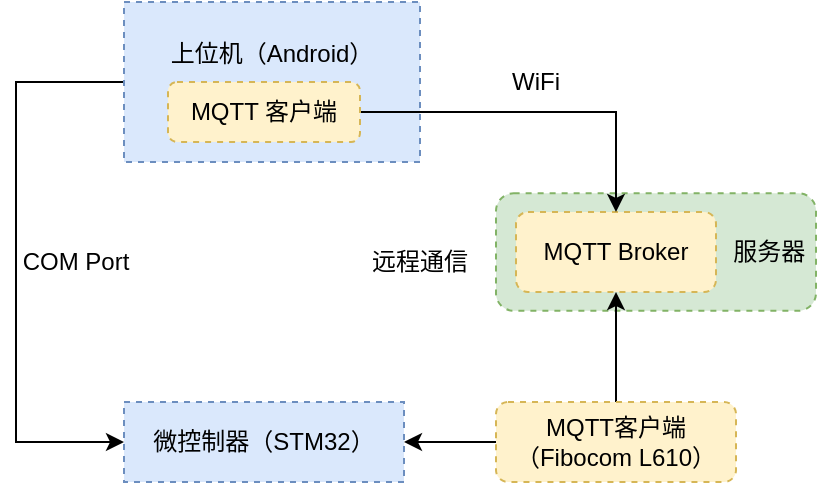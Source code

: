 <mxfile version="17.4.0" type="github">
  <diagram id="PEiKn8RIHNlJ393pOIeJ" name="第 1 页">
    <mxGraphModel dx="886" dy="501" grid="1" gridSize="10" guides="1" tooltips="1" connect="1" arrows="1" fold="1" page="1" pageScale="1" pageWidth="827" pageHeight="1169" math="0" shadow="0">
      <root>
        <mxCell id="0" />
        <mxCell id="1" parent="0" />
        <mxCell id="R_mLtGOD0blBDKkHsr95-13" value="&lt;br&gt;服务器&amp;nbsp;&lt;br&gt;&amp;nbsp;&amp;nbsp;" style="rounded=1;whiteSpace=wrap;html=1;align=right;fillColor=#d5e8d4;strokeColor=#82b366;dashed=1;" vertex="1" parent="1">
          <mxGeometry x="330" y="215.63" width="160" height="58.75" as="geometry" />
        </mxCell>
        <mxCell id="R_mLtGOD0blBDKkHsr95-1" value="微控制器（STM32）" style="rounded=0;whiteSpace=wrap;html=1;fillColor=#dae8fc;strokeColor=#6c8ebf;dashed=1;" vertex="1" parent="1">
          <mxGeometry x="144" y="320" width="140" height="40" as="geometry" />
        </mxCell>
        <mxCell id="R_mLtGOD0blBDKkHsr95-14" style="edgeStyle=orthogonalEdgeStyle;rounded=0;orthogonalLoop=1;jettySize=auto;html=1;entryX=0;entryY=0.5;entryDx=0;entryDy=0;" edge="1" parent="1" source="R_mLtGOD0blBDKkHsr95-2" target="R_mLtGOD0blBDKkHsr95-1">
          <mxGeometry relative="1" as="geometry">
            <Array as="points">
              <mxPoint x="90" y="160" />
              <mxPoint x="90" y="340" />
            </Array>
          </mxGeometry>
        </mxCell>
        <mxCell id="R_mLtGOD0blBDKkHsr95-2" value="上位机（Android）&lt;br&gt;&amp;nbsp;&amp;nbsp;&lt;br&gt;&amp;nbsp;&amp;nbsp;" style="rounded=0;whiteSpace=wrap;html=1;fillColor=#dae8fc;strokeColor=#6c8ebf;dashed=1;" vertex="1" parent="1">
          <mxGeometry x="144" y="120" width="148" height="80" as="geometry" />
        </mxCell>
        <mxCell id="R_mLtGOD0blBDKkHsr95-4" value="远程通信" style="text;html=1;strokeColor=none;fillColor=none;align=center;verticalAlign=middle;whiteSpace=wrap;rounded=0;" vertex="1" parent="1">
          <mxGeometry x="262" y="235" width="60" height="30" as="geometry" />
        </mxCell>
        <mxCell id="R_mLtGOD0blBDKkHsr95-5" value="MQTT Broker" style="rounded=1;whiteSpace=wrap;html=1;fillColor=#fff2cc;strokeColor=#d6b656;dashed=1;" vertex="1" parent="1">
          <mxGeometry x="340" y="225" width="100" height="40" as="geometry" />
        </mxCell>
        <mxCell id="R_mLtGOD0blBDKkHsr95-9" style="edgeStyle=orthogonalEdgeStyle;rounded=0;orthogonalLoop=1;jettySize=auto;html=1;exitX=1;exitY=0.5;exitDx=0;exitDy=0;entryX=0.5;entryY=0;entryDx=0;entryDy=0;" edge="1" parent="1" source="R_mLtGOD0blBDKkHsr95-7" target="R_mLtGOD0blBDKkHsr95-5">
          <mxGeometry relative="1" as="geometry" />
        </mxCell>
        <mxCell id="R_mLtGOD0blBDKkHsr95-7" value="MQTT 客户端" style="rounded=1;whiteSpace=wrap;html=1;dashed=1;fillColor=#fff2cc;strokeColor=#d6b656;" vertex="1" parent="1">
          <mxGeometry x="166" y="160" width="96" height="30" as="geometry" />
        </mxCell>
        <mxCell id="R_mLtGOD0blBDKkHsr95-10" style="edgeStyle=orthogonalEdgeStyle;rounded=0;orthogonalLoop=1;jettySize=auto;html=1;entryX=0.5;entryY=1;entryDx=0;entryDy=0;" edge="1" parent="1" source="R_mLtGOD0blBDKkHsr95-8" target="R_mLtGOD0blBDKkHsr95-5">
          <mxGeometry relative="1" as="geometry" />
        </mxCell>
        <mxCell id="R_mLtGOD0blBDKkHsr95-11" style="edgeStyle=orthogonalEdgeStyle;rounded=0;orthogonalLoop=1;jettySize=auto;html=1;" edge="1" parent="1" source="R_mLtGOD0blBDKkHsr95-8" target="R_mLtGOD0blBDKkHsr95-1">
          <mxGeometry relative="1" as="geometry" />
        </mxCell>
        <mxCell id="R_mLtGOD0blBDKkHsr95-8" value="MQTT客户端&lt;br&gt;（Fibocom L610）" style="rounded=1;whiteSpace=wrap;html=1;dashed=1;fillColor=#fff2cc;strokeColor=#d6b656;" vertex="1" parent="1">
          <mxGeometry x="330" y="320" width="120" height="40" as="geometry" />
        </mxCell>
        <mxCell id="R_mLtGOD0blBDKkHsr95-12" value="WiFi" style="text;html=1;strokeColor=none;fillColor=none;align=center;verticalAlign=middle;whiteSpace=wrap;rounded=0;" vertex="1" parent="1">
          <mxGeometry x="320" y="145" width="60" height="30" as="geometry" />
        </mxCell>
        <mxCell id="R_mLtGOD0blBDKkHsr95-15" value="&lt;p&gt;COM Port&lt;/p&gt;" style="text;html=1;strokeColor=none;fillColor=none;align=center;verticalAlign=middle;whiteSpace=wrap;rounded=0;" vertex="1" parent="1">
          <mxGeometry x="90" y="235" width="60" height="30" as="geometry" />
        </mxCell>
      </root>
    </mxGraphModel>
  </diagram>
</mxfile>
